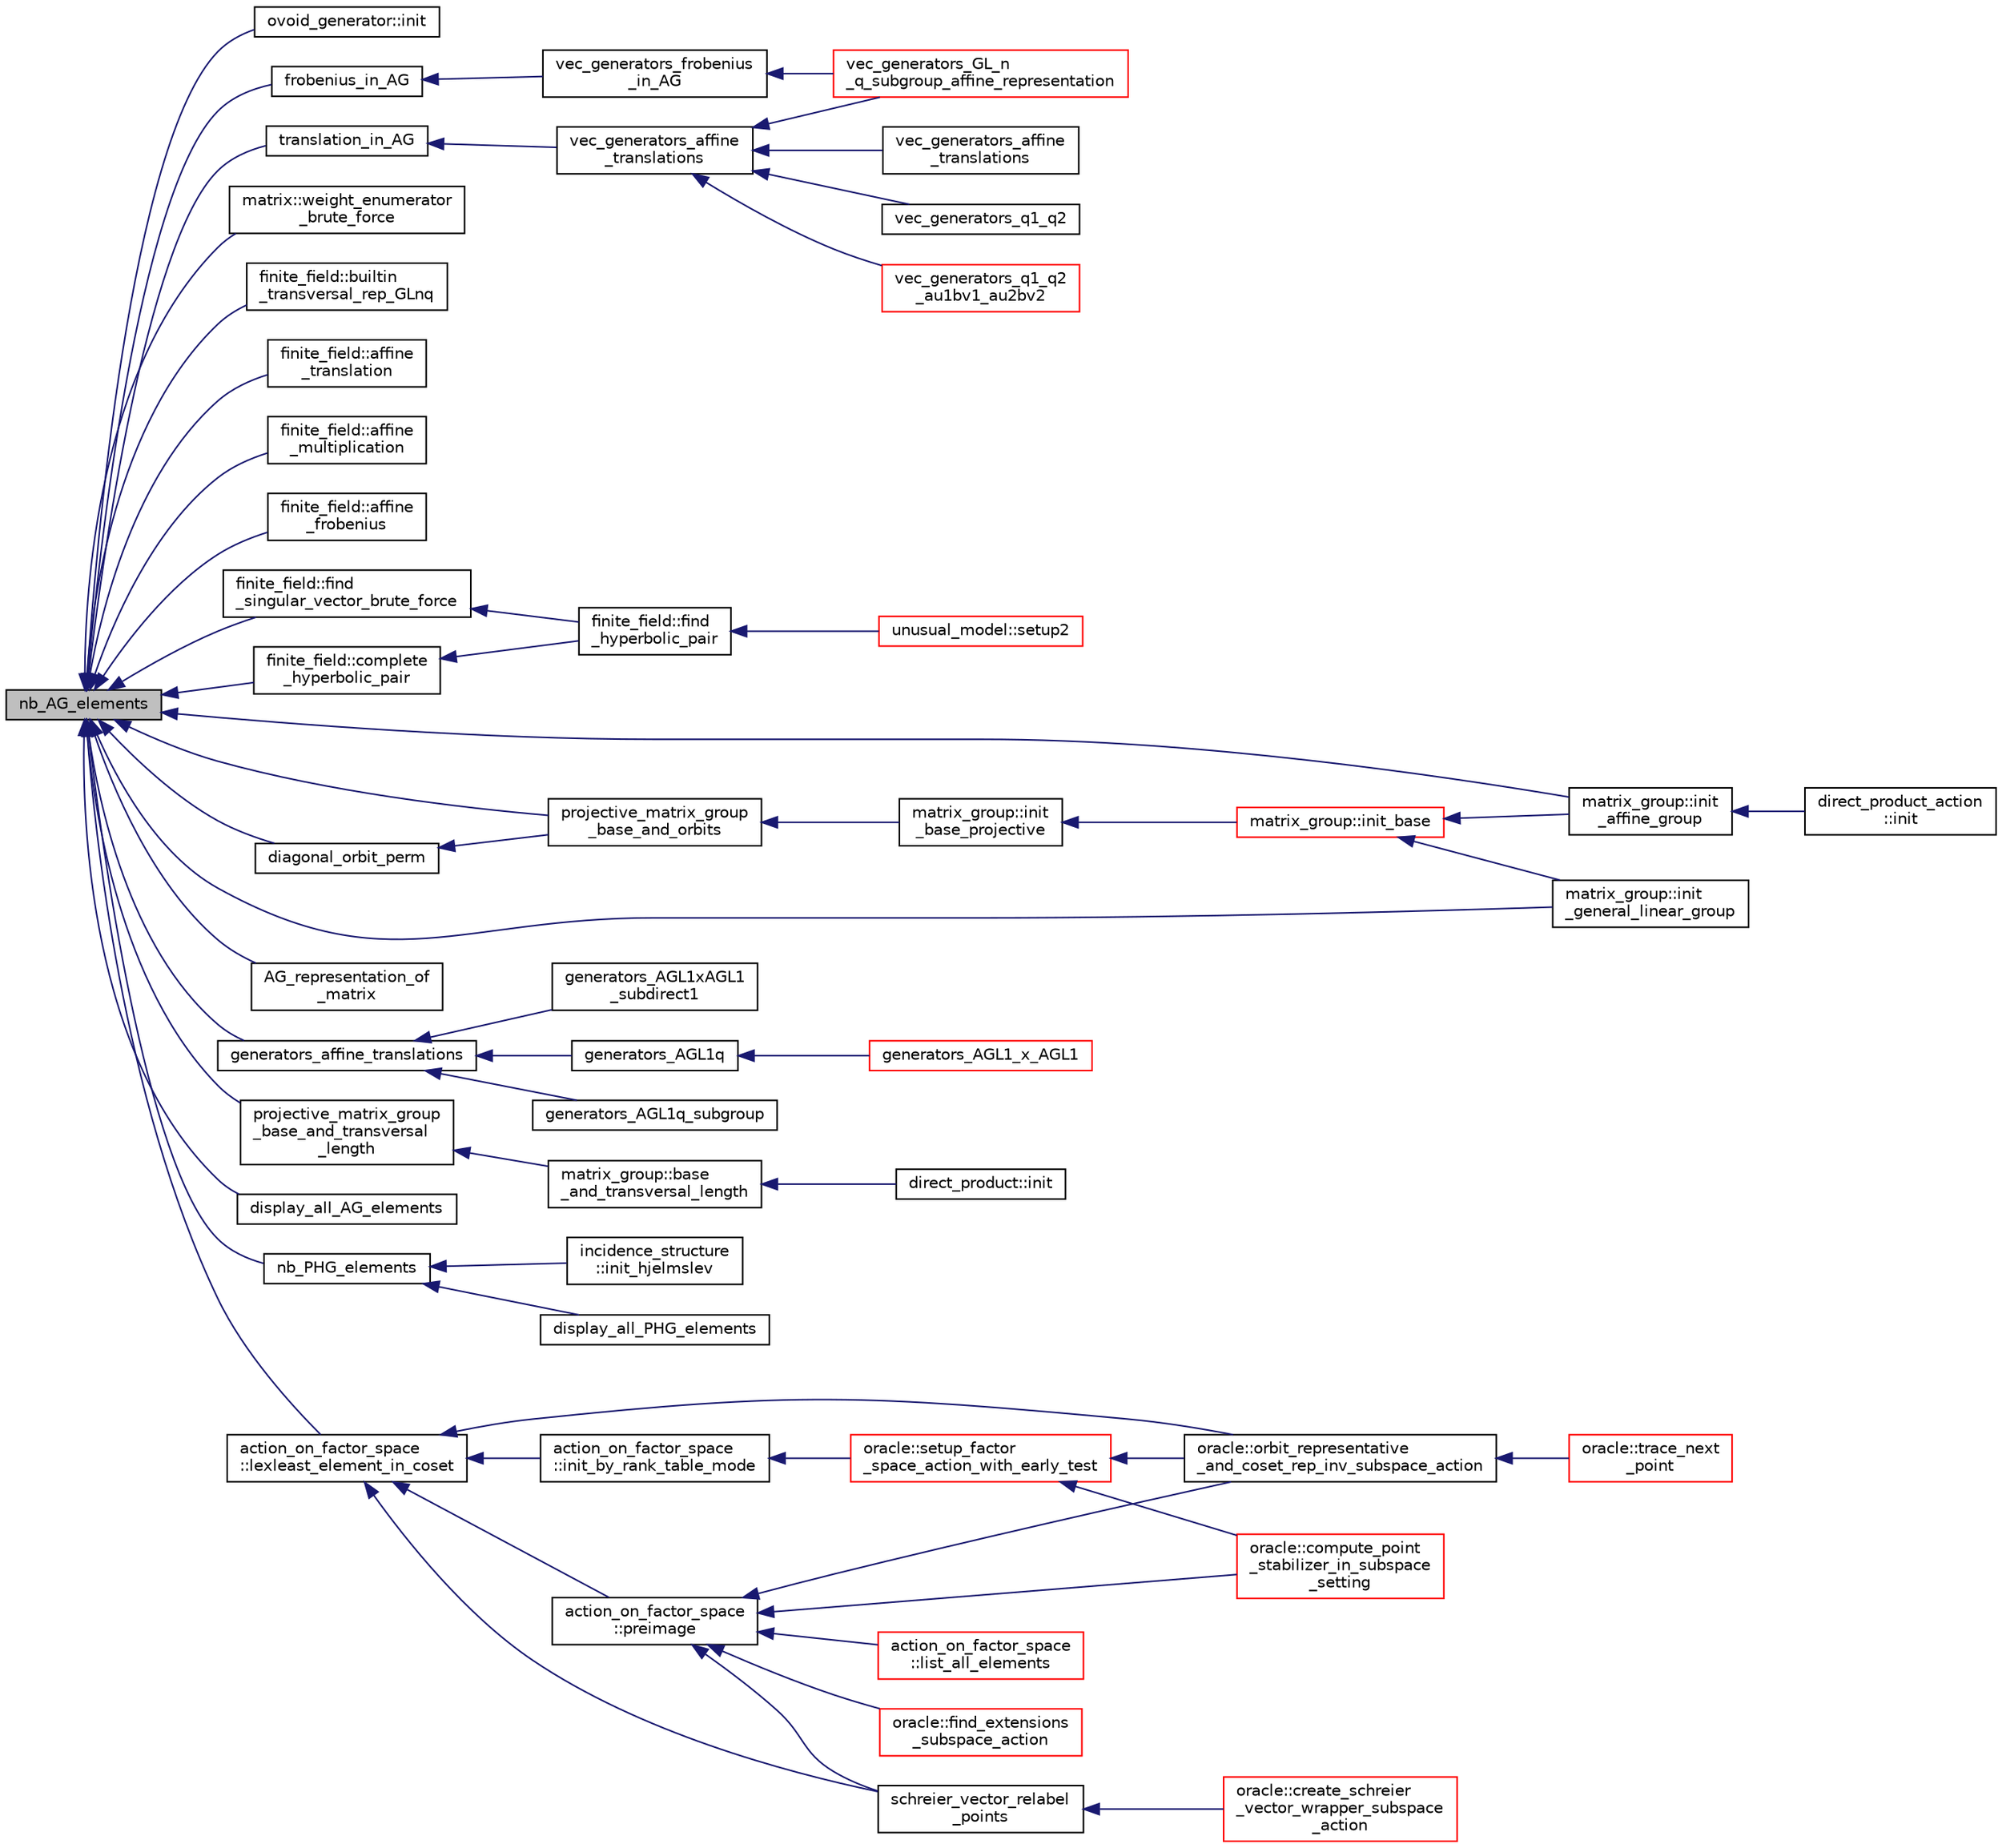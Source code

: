 digraph "nb_AG_elements"
{
  edge [fontname="Helvetica",fontsize="10",labelfontname="Helvetica",labelfontsize="10"];
  node [fontname="Helvetica",fontsize="10",shape=record];
  rankdir="LR";
  Node7996 [label="nb_AG_elements",height=0.2,width=0.4,color="black", fillcolor="grey75", style="filled", fontcolor="black"];
  Node7996 -> Node7997 [dir="back",color="midnightblue",fontsize="10",style="solid",fontname="Helvetica"];
  Node7997 [label="ovoid_generator::init",height=0.2,width=0.4,color="black", fillcolor="white", style="filled",URL="$d3/daf/classovoid__generator.html#a44d90a4751554076f432f35089a964c2"];
  Node7996 -> Node7998 [dir="back",color="midnightblue",fontsize="10",style="solid",fontname="Helvetica"];
  Node7998 [label="frobenius_in_AG",height=0.2,width=0.4,color="black", fillcolor="white", style="filled",URL="$d3/d72/global_8_c.html#a88ab414b01bb677c3814503be20c7e43"];
  Node7998 -> Node7999 [dir="back",color="midnightblue",fontsize="10",style="solid",fontname="Helvetica"];
  Node7999 [label="vec_generators_frobenius\l_in_AG",height=0.2,width=0.4,color="black", fillcolor="white", style="filled",URL="$d0/dd3/perm__group__gens_8_c.html#aa7e25c62e5735b9785e9dfa02413cbab"];
  Node7999 -> Node8000 [dir="back",color="midnightblue",fontsize="10",style="solid",fontname="Helvetica"];
  Node8000 [label="vec_generators_GL_n\l_q_subgroup_affine_representation",height=0.2,width=0.4,color="red", fillcolor="white", style="filled",URL="$d0/dd3/perm__group__gens_8_c.html#adc1a2bfe52c3047a066884771aa01321"];
  Node7996 -> Node8003 [dir="back",color="midnightblue",fontsize="10",style="solid",fontname="Helvetica"];
  Node8003 [label="translation_in_AG",height=0.2,width=0.4,color="black", fillcolor="white", style="filled",URL="$d3/d72/global_8_c.html#ac805a17cf57e334b24457fab41a7da4d"];
  Node8003 -> Node8004 [dir="back",color="midnightblue",fontsize="10",style="solid",fontname="Helvetica"];
  Node8004 [label="vec_generators_affine\l_translations",height=0.2,width=0.4,color="black", fillcolor="white", style="filled",URL="$d0/dd3/perm__group__gens_8_c.html#a7823a00ce1bf9cd69d1f9543e594e0e6"];
  Node8004 -> Node8005 [dir="back",color="midnightblue",fontsize="10",style="solid",fontname="Helvetica"];
  Node8005 [label="vec_generators_affine\l_translations",height=0.2,width=0.4,color="black", fillcolor="white", style="filled",URL="$d0/dd3/perm__group__gens_8_c.html#ac4f5e1074cf38552f67cd4ed6deba6ea"];
  Node8004 -> Node8000 [dir="back",color="midnightblue",fontsize="10",style="solid",fontname="Helvetica"];
  Node8004 -> Node8006 [dir="back",color="midnightblue",fontsize="10",style="solid",fontname="Helvetica"];
  Node8006 [label="vec_generators_q1_q2",height=0.2,width=0.4,color="black", fillcolor="white", style="filled",URL="$d0/dd3/perm__group__gens_8_c.html#ac70761795da8630f4939bc3e00707d79"];
  Node8004 -> Node8007 [dir="back",color="midnightblue",fontsize="10",style="solid",fontname="Helvetica"];
  Node8007 [label="vec_generators_q1_q2\l_au1bv1_au2bv2",height=0.2,width=0.4,color="red", fillcolor="white", style="filled",URL="$d0/dd3/perm__group__gens_8_c.html#aee37285cfb5987a4fc1f5c7580865175"];
  Node7996 -> Node8009 [dir="back",color="midnightblue",fontsize="10",style="solid",fontname="Helvetica"];
  Node8009 [label="matrix::weight_enumerator\l_brute_force",height=0.2,width=0.4,color="black", fillcolor="white", style="filled",URL="$d1/d8d/classmatrix.html#aae7c9c7c3540c5818d2df52ab67f8a52"];
  Node7996 -> Node8010 [dir="back",color="midnightblue",fontsize="10",style="solid",fontname="Helvetica"];
  Node8010 [label="finite_field::builtin\l_transversal_rep_GLnq",height=0.2,width=0.4,color="black", fillcolor="white", style="filled",URL="$df/d5a/classfinite__field.html#a65e29e1d5f070d2bb5cca74ead453a35"];
  Node7996 -> Node8011 [dir="back",color="midnightblue",fontsize="10",style="solid",fontname="Helvetica"];
  Node8011 [label="finite_field::affine\l_translation",height=0.2,width=0.4,color="black", fillcolor="white", style="filled",URL="$df/d5a/classfinite__field.html#ad817e5978004de0189c84b348d8c9aae"];
  Node7996 -> Node8012 [dir="back",color="midnightblue",fontsize="10",style="solid",fontname="Helvetica"];
  Node8012 [label="finite_field::affine\l_multiplication",height=0.2,width=0.4,color="black", fillcolor="white", style="filled",URL="$df/d5a/classfinite__field.html#a3ad98ce41bdaaa88159a6751734cd4c1"];
  Node7996 -> Node8013 [dir="back",color="midnightblue",fontsize="10",style="solid",fontname="Helvetica"];
  Node8013 [label="finite_field::affine\l_frobenius",height=0.2,width=0.4,color="black", fillcolor="white", style="filled",URL="$df/d5a/classfinite__field.html#a432f4d0e725573d58bb823cf76772d05"];
  Node7996 -> Node8014 [dir="back",color="midnightblue",fontsize="10",style="solid",fontname="Helvetica"];
  Node8014 [label="finite_field::find\l_singular_vector_brute_force",height=0.2,width=0.4,color="black", fillcolor="white", style="filled",URL="$df/d5a/classfinite__field.html#ae581b6b9280e56e629f56b7061ea976e"];
  Node8014 -> Node8015 [dir="back",color="midnightblue",fontsize="10",style="solid",fontname="Helvetica"];
  Node8015 [label="finite_field::find\l_hyperbolic_pair",height=0.2,width=0.4,color="black", fillcolor="white", style="filled",URL="$df/d5a/classfinite__field.html#a8702546f7248a1721647e856c6e153a2"];
  Node8015 -> Node8016 [dir="back",color="midnightblue",fontsize="10",style="solid",fontname="Helvetica"];
  Node8016 [label="unusual_model::setup2",height=0.2,width=0.4,color="red", fillcolor="white", style="filled",URL="$dc/d50/classunusual__model.html#a00f7da705c24f863338828447abf7aae"];
  Node7996 -> Node8024 [dir="back",color="midnightblue",fontsize="10",style="solid",fontname="Helvetica"];
  Node8024 [label="finite_field::complete\l_hyperbolic_pair",height=0.2,width=0.4,color="black", fillcolor="white", style="filled",URL="$df/d5a/classfinite__field.html#a61c730d58251ae87102c16137053578f"];
  Node8024 -> Node8015 [dir="back",color="midnightblue",fontsize="10",style="solid",fontname="Helvetica"];
  Node7996 -> Node8025 [dir="back",color="midnightblue",fontsize="10",style="solid",fontname="Helvetica"];
  Node8025 [label="diagonal_orbit_perm",height=0.2,width=0.4,color="black", fillcolor="white", style="filled",URL="$d4/d95/group__generators_8_c.html#aa6bbdf4744cf75e8f826e454ca163b31"];
  Node8025 -> Node8026 [dir="back",color="midnightblue",fontsize="10",style="solid",fontname="Helvetica"];
  Node8026 [label="projective_matrix_group\l_base_and_orbits",height=0.2,width=0.4,color="black", fillcolor="white", style="filled",URL="$d4/d95/group__generators_8_c.html#a71480fe79b972a0fad3641522f529b9d"];
  Node8026 -> Node8027 [dir="back",color="midnightblue",fontsize="10",style="solid",fontname="Helvetica"];
  Node8027 [label="matrix_group::init\l_base_projective",height=0.2,width=0.4,color="black", fillcolor="white", style="filled",URL="$d3/ded/classmatrix__group.html#a49cfcd22180b66ca629a9d55a82cd126"];
  Node8027 -> Node8028 [dir="back",color="midnightblue",fontsize="10",style="solid",fontname="Helvetica"];
  Node8028 [label="matrix_group::init_base",height=0.2,width=0.4,color="red", fillcolor="white", style="filled",URL="$d3/ded/classmatrix__group.html#a2b7f41b5e6f58257532c1e24312b89e2"];
  Node8028 -> Node8031 [dir="back",color="midnightblue",fontsize="10",style="solid",fontname="Helvetica"];
  Node8031 [label="matrix_group::init\l_affine_group",height=0.2,width=0.4,color="black", fillcolor="white", style="filled",URL="$d3/ded/classmatrix__group.html#aa278bd127d400940516c20bfe1f2f91e"];
  Node8031 -> Node8030 [dir="back",color="midnightblue",fontsize="10",style="solid",fontname="Helvetica"];
  Node8030 [label="direct_product_action\l::init",height=0.2,width=0.4,color="black", fillcolor="white", style="filled",URL="$d3/d78/classdirect__product__action.html#aad40060e5821c011cccaa65a5c4df64f"];
  Node8028 -> Node8032 [dir="back",color="midnightblue",fontsize="10",style="solid",fontname="Helvetica"];
  Node8032 [label="matrix_group::init\l_general_linear_group",height=0.2,width=0.4,color="black", fillcolor="white", style="filled",URL="$d3/ded/classmatrix__group.html#a0aa3c4187d8504b88f9f0aa644b48b86"];
  Node7996 -> Node8033 [dir="back",color="midnightblue",fontsize="10",style="solid",fontname="Helvetica"];
  Node8033 [label="AG_representation_of\l_matrix",height=0.2,width=0.4,color="black", fillcolor="white", style="filled",URL="$d4/d95/group__generators_8_c.html#a93cea3dda589762adb117d07d0de39de"];
  Node7996 -> Node8034 [dir="back",color="midnightblue",fontsize="10",style="solid",fontname="Helvetica"];
  Node8034 [label="generators_affine_translations",height=0.2,width=0.4,color="black", fillcolor="white", style="filled",URL="$d4/d95/group__generators_8_c.html#ab41d403d6c8fc3ec20069d44189a5cce"];
  Node8034 -> Node8035 [dir="back",color="midnightblue",fontsize="10",style="solid",fontname="Helvetica"];
  Node8035 [label="generators_AGL1xAGL1\l_subdirect1",height=0.2,width=0.4,color="black", fillcolor="white", style="filled",URL="$d4/d95/group__generators_8_c.html#aacf08507962e97feeb7f64d76ea43a36"];
  Node8034 -> Node8036 [dir="back",color="midnightblue",fontsize="10",style="solid",fontname="Helvetica"];
  Node8036 [label="generators_AGL1q",height=0.2,width=0.4,color="black", fillcolor="white", style="filled",URL="$d4/d95/group__generators_8_c.html#afc7c7c132fbdf09a3cf393f6b0221d04"];
  Node8036 -> Node8037 [dir="back",color="midnightblue",fontsize="10",style="solid",fontname="Helvetica"];
  Node8037 [label="generators_AGL1_x_AGL1",height=0.2,width=0.4,color="red", fillcolor="white", style="filled",URL="$d4/d95/group__generators_8_c.html#a59d9573735ad78a49493c5fdde859e31"];
  Node8034 -> Node8040 [dir="back",color="midnightblue",fontsize="10",style="solid",fontname="Helvetica"];
  Node8040 [label="generators_AGL1q_subgroup",height=0.2,width=0.4,color="black", fillcolor="white", style="filled",URL="$d4/d95/group__generators_8_c.html#a313ae8c390633359623e931fb71da69e"];
  Node7996 -> Node8026 [dir="back",color="midnightblue",fontsize="10",style="solid",fontname="Helvetica"];
  Node7996 -> Node8041 [dir="back",color="midnightblue",fontsize="10",style="solid",fontname="Helvetica"];
  Node8041 [label="projective_matrix_group\l_base_and_transversal\l_length",height=0.2,width=0.4,color="black", fillcolor="white", style="filled",URL="$d4/d95/group__generators_8_c.html#abf77aae7448c9f7942dcb0105b8b77f1"];
  Node8041 -> Node8042 [dir="back",color="midnightblue",fontsize="10",style="solid",fontname="Helvetica"];
  Node8042 [label="matrix_group::base\l_and_transversal_length",height=0.2,width=0.4,color="black", fillcolor="white", style="filled",URL="$d3/ded/classmatrix__group.html#a13f173c0312738464dbbfa0712d3e376"];
  Node8042 -> Node8043 [dir="back",color="midnightblue",fontsize="10",style="solid",fontname="Helvetica"];
  Node8043 [label="direct_product::init",height=0.2,width=0.4,color="black", fillcolor="white", style="filled",URL="$dc/daf/classdirect__product.html#a589445fc716197ea3498c28b1d1802d0"];
  Node7996 -> Node8044 [dir="back",color="midnightblue",fontsize="10",style="solid",fontname="Helvetica"];
  Node8044 [label="display_all_AG_elements",height=0.2,width=0.4,color="black", fillcolor="white", style="filled",URL="$df/de4/projective_8_c.html#a5773587e8e4e5438bbc6481d60e2ef6e"];
  Node7996 -> Node8045 [dir="back",color="midnightblue",fontsize="10",style="solid",fontname="Helvetica"];
  Node8045 [label="nb_PHG_elements",height=0.2,width=0.4,color="black", fillcolor="white", style="filled",URL="$df/de4/projective_8_c.html#a26b75077f8a14342d9a3b0800cf27edc"];
  Node8045 -> Node8046 [dir="back",color="midnightblue",fontsize="10",style="solid",fontname="Helvetica"];
  Node8046 [label="incidence_structure\l::init_hjelmslev",height=0.2,width=0.4,color="black", fillcolor="white", style="filled",URL="$da/d8a/classincidence__structure.html#a1a2747e3da4031ca577273f403346823"];
  Node8045 -> Node8047 [dir="back",color="midnightblue",fontsize="10",style="solid",fontname="Helvetica"];
  Node8047 [label="display_all_PHG_elements",height=0.2,width=0.4,color="black", fillcolor="white", style="filled",URL="$df/de4/projective_8_c.html#a7d923a53ab2450e899269b1bfffffd1e"];
  Node7996 -> Node8031 [dir="back",color="midnightblue",fontsize="10",style="solid",fontname="Helvetica"];
  Node7996 -> Node8032 [dir="back",color="midnightblue",fontsize="10",style="solid",fontname="Helvetica"];
  Node7996 -> Node8048 [dir="back",color="midnightblue",fontsize="10",style="solid",fontname="Helvetica"];
  Node8048 [label="action_on_factor_space\l::lexleast_element_in_coset",height=0.2,width=0.4,color="black", fillcolor="white", style="filled",URL="$d5/d25/classaction__on__factor__space.html#a33e754f3a9ccf760c12a3d3f40d66140"];
  Node8048 -> Node8049 [dir="back",color="midnightblue",fontsize="10",style="solid",fontname="Helvetica"];
  Node8049 [label="action_on_factor_space\l::init_by_rank_table_mode",height=0.2,width=0.4,color="black", fillcolor="white", style="filled",URL="$d5/d25/classaction__on__factor__space.html#a646e085b55e8160d943415c0238b5906"];
  Node8049 -> Node8050 [dir="back",color="midnightblue",fontsize="10",style="solid",fontname="Helvetica"];
  Node8050 [label="oracle::setup_factor\l_space_action_with_early_test",height=0.2,width=0.4,color="red", fillcolor="white", style="filled",URL="$d7/da7/classoracle.html#a7c26a85886666829e9727df91d2f01ad"];
  Node8050 -> Node8051 [dir="back",color="midnightblue",fontsize="10",style="solid",fontname="Helvetica"];
  Node8051 [label="oracle::compute_point\l_stabilizer_in_subspace\l_setting",height=0.2,width=0.4,color="red", fillcolor="white", style="filled",URL="$d7/da7/classoracle.html#ac88b56b30c84a4b5cd9b75869d468025"];
  Node8050 -> Node8128 [dir="back",color="midnightblue",fontsize="10",style="solid",fontname="Helvetica"];
  Node8128 [label="oracle::orbit_representative\l_and_coset_rep_inv_subspace_action",height=0.2,width=0.4,color="black", fillcolor="white", style="filled",URL="$d7/da7/classoracle.html#a5a4d27cde89e99450305410536b51915"];
  Node8128 -> Node8129 [dir="back",color="midnightblue",fontsize="10",style="solid",fontname="Helvetica"];
  Node8129 [label="oracle::trace_next\l_point",height=0.2,width=0.4,color="red", fillcolor="white", style="filled",URL="$d7/da7/classoracle.html#ae86c3f9d4b95b5a6e88ee0959942ecde"];
  Node8048 -> Node8132 [dir="back",color="midnightblue",fontsize="10",style="solid",fontname="Helvetica"];
  Node8132 [label="action_on_factor_space\l::preimage",height=0.2,width=0.4,color="black", fillcolor="white", style="filled",URL="$d5/d25/classaction__on__factor__space.html#aecf47f35bdb5f4abaf9071d927032761"];
  Node8132 -> Node8133 [dir="back",color="midnightblue",fontsize="10",style="solid",fontname="Helvetica"];
  Node8133 [label="action_on_factor_space\l::list_all_elements",height=0.2,width=0.4,color="red", fillcolor="white", style="filled",URL="$d5/d25/classaction__on__factor__space.html#a9ed3bf2d32594600a1e6f39837236202"];
  Node8132 -> Node8051 [dir="back",color="midnightblue",fontsize="10",style="solid",fontname="Helvetica"];
  Node8132 -> Node8142 [dir="back",color="midnightblue",fontsize="10",style="solid",fontname="Helvetica"];
  Node8142 [label="oracle::find_extensions\l_subspace_action",height=0.2,width=0.4,color="red", fillcolor="white", style="filled",URL="$d7/da7/classoracle.html#a7fde1637fd91cd998a4857c135a6c512"];
  Node8132 -> Node8143 [dir="back",color="midnightblue",fontsize="10",style="solid",fontname="Helvetica"];
  Node8143 [label="schreier_vector_relabel\l_points",height=0.2,width=0.4,color="black", fillcolor="white", style="filled",URL="$df/dc9/snakes__and__ladders_8h.html#ae98947edc50a9e66619bd56a3b1bc9ec"];
  Node8143 -> Node8144 [dir="back",color="midnightblue",fontsize="10",style="solid",fontname="Helvetica"];
  Node8144 [label="oracle::create_schreier\l_vector_wrapper_subspace\l_action",height=0.2,width=0.4,color="red", fillcolor="white", style="filled",URL="$d7/da7/classoracle.html#a250fe1c81f6109c01b0b030ccba537b3"];
  Node8132 -> Node8128 [dir="back",color="midnightblue",fontsize="10",style="solid",fontname="Helvetica"];
  Node8048 -> Node8143 [dir="back",color="midnightblue",fontsize="10",style="solid",fontname="Helvetica"];
  Node8048 -> Node8128 [dir="back",color="midnightblue",fontsize="10",style="solid",fontname="Helvetica"];
}
